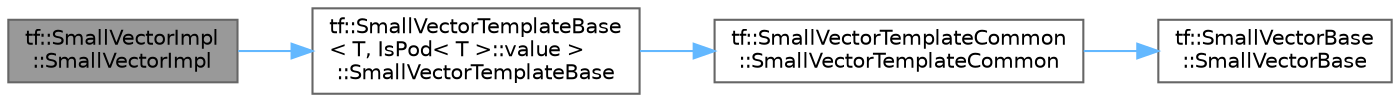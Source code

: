 digraph "tf::SmallVectorImpl::SmallVectorImpl"
{
 // LATEX_PDF_SIZE
  bgcolor="transparent";
  edge [fontname=Helvetica,fontsize=10,labelfontname=Helvetica,labelfontsize=10];
  node [fontname=Helvetica,fontsize=10,shape=box,height=0.2,width=0.4];
  rankdir="LR";
  Node1 [id="Node000001",label="tf::SmallVectorImpl\l::SmallVectorImpl",height=0.2,width=0.4,color="gray40", fillcolor="grey60", style="filled", fontcolor="black",tooltip=" "];
  Node1 -> Node2 [id="edge1_Node000001_Node000002",color="steelblue1",style="solid",tooltip=" "];
  Node2 [id="Node000002",label="tf::SmallVectorTemplateBase\l\< T, IsPod\< T \>::value \>\l::SmallVectorTemplateBase",height=0.2,width=0.4,color="grey40", fillcolor="white", style="filled",URL="$classtf_1_1_small_vector_template_base.html#adc772391e02b84d14f4c5513542b29a9",tooltip=" "];
  Node2 -> Node3 [id="edge2_Node000002_Node000003",color="steelblue1",style="solid",tooltip=" "];
  Node3 [id="Node000003",label="tf::SmallVectorTemplateCommon\l::SmallVectorTemplateCommon",height=0.2,width=0.4,color="grey40", fillcolor="white", style="filled",URL="$classtf_1_1_small_vector_template_common.html#a4717897cb4e6fea34640801c69469355",tooltip=" "];
  Node3 -> Node4 [id="edge3_Node000003_Node000004",color="steelblue1",style="solid",tooltip=" "];
  Node4 [id="Node000004",label="tf::SmallVectorBase\l::SmallVectorBase",height=0.2,width=0.4,color="grey40", fillcolor="white", style="filled",URL="$classtf_1_1_small_vector_base.html#a326c733a440cd9a1197bed0f75892152",tooltip=" "];
}
